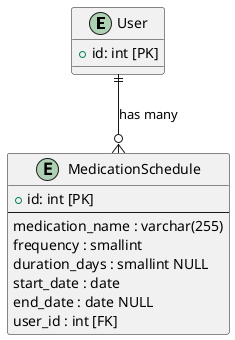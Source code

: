 @startuml
entity "User" as user {
  + id: int [PK]
}

entity "MedicationSchedule" as med {
  + id: int [PK]
  --
  medication_name : varchar(255)
  frequency : smallint
  duration_days : smallint NULL
  start_date : date
  end_date : date NULL
  user_id : int [FK]
}

user ||--o{ med : "has many"
@enduml
